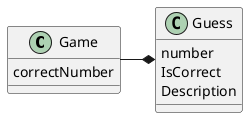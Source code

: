 ﻿@startuml

class Game{
    correctNumber
}

class Guess {
    number
    IsCorrect
    Description
}

Game -* Guess

@enduml